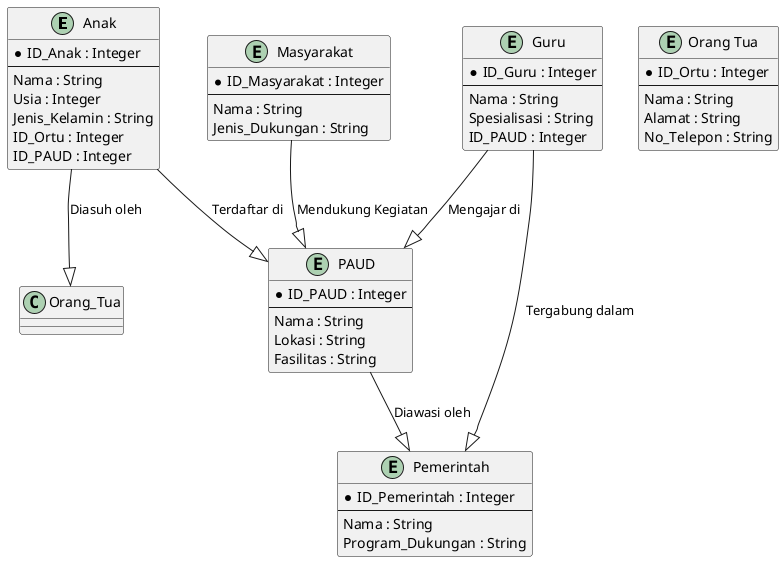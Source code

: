 @startuml 1

entity "Anak" {
  * ID_Anak : Integer
  --
  Nama : String
  Usia : Integer
  Jenis_Kelamin : String
  ID_Ortu : Integer
  ID_PAUD : Integer
}

entity "Orang Tua" {
  * ID_Ortu : Integer
  --
  Nama : String
  Alamat : String
  No_Telepon : String
}

entity "Guru" {
  * ID_Guru : Integer
  --
  Nama : String
  Spesialisasi : String
  ID_PAUD : Integer
}

entity "PAUD" {
  * ID_PAUD : Integer
  --
  Nama : String
  Lokasi : String
  Fasilitas : String
}

entity "Pemerintah" {
  * ID_Pemerintah : Integer
  --
  Nama : String
  Program_Dukungan : String
}

entity "Masyarakat" {
  * ID_Masyarakat : Integer
  --
  Nama : String
  Jenis_Dukungan : String
}

' Relasi antara entitas
Anak --|> Orang_Tua : "Diasuh oleh"
Anak --|> PAUD : "Terdaftar di"
Guru --|> PAUD : "Mengajar di"
PAUD --|> Pemerintah : "Diawasi oleh"
Guru --|> Pemerintah : "Tergabung dalam"
Masyarakat --|> PAUD : "Mendukung Kegiatan"

@enduml
